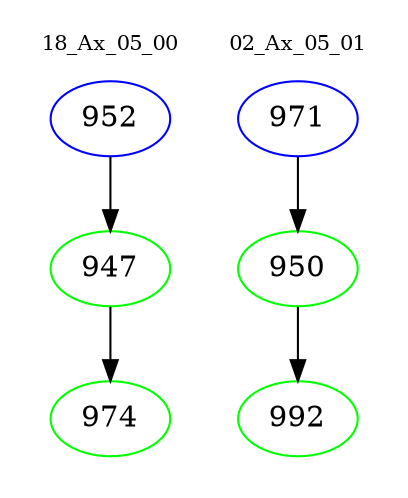 digraph{
subgraph cluster_0 {
color = white
label = "18_Ax_05_00";
fontsize=10;
T0_952 [label="952", color="blue"]
T0_952 -> T0_947 [color="black"]
T0_947 [label="947", color="green"]
T0_947 -> T0_974 [color="black"]
T0_974 [label="974", color="green"]
}
subgraph cluster_1 {
color = white
label = "02_Ax_05_01";
fontsize=10;
T1_971 [label="971", color="blue"]
T1_971 -> T1_950 [color="black"]
T1_950 [label="950", color="green"]
T1_950 -> T1_992 [color="black"]
T1_992 [label="992", color="green"]
}
}

